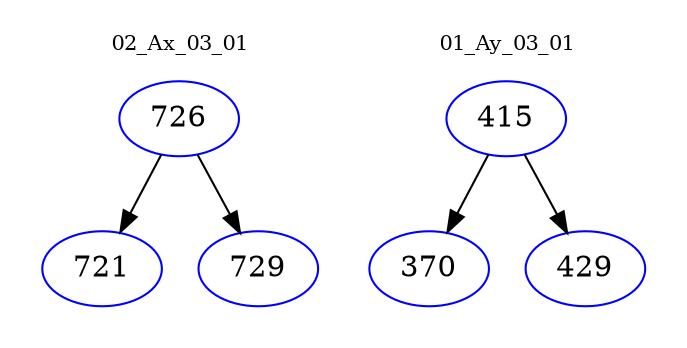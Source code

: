 digraph{
subgraph cluster_0 {
color = white
label = "02_Ax_03_01";
fontsize=10;
T0_726 [label="726", color="blue"]
T0_726 -> T0_721 [color="black"]
T0_721 [label="721", color="blue"]
T0_726 -> T0_729 [color="black"]
T0_729 [label="729", color="blue"]
}
subgraph cluster_1 {
color = white
label = "01_Ay_03_01";
fontsize=10;
T1_415 [label="415", color="blue"]
T1_415 -> T1_370 [color="black"]
T1_370 [label="370", color="blue"]
T1_415 -> T1_429 [color="black"]
T1_429 [label="429", color="blue"]
}
}
